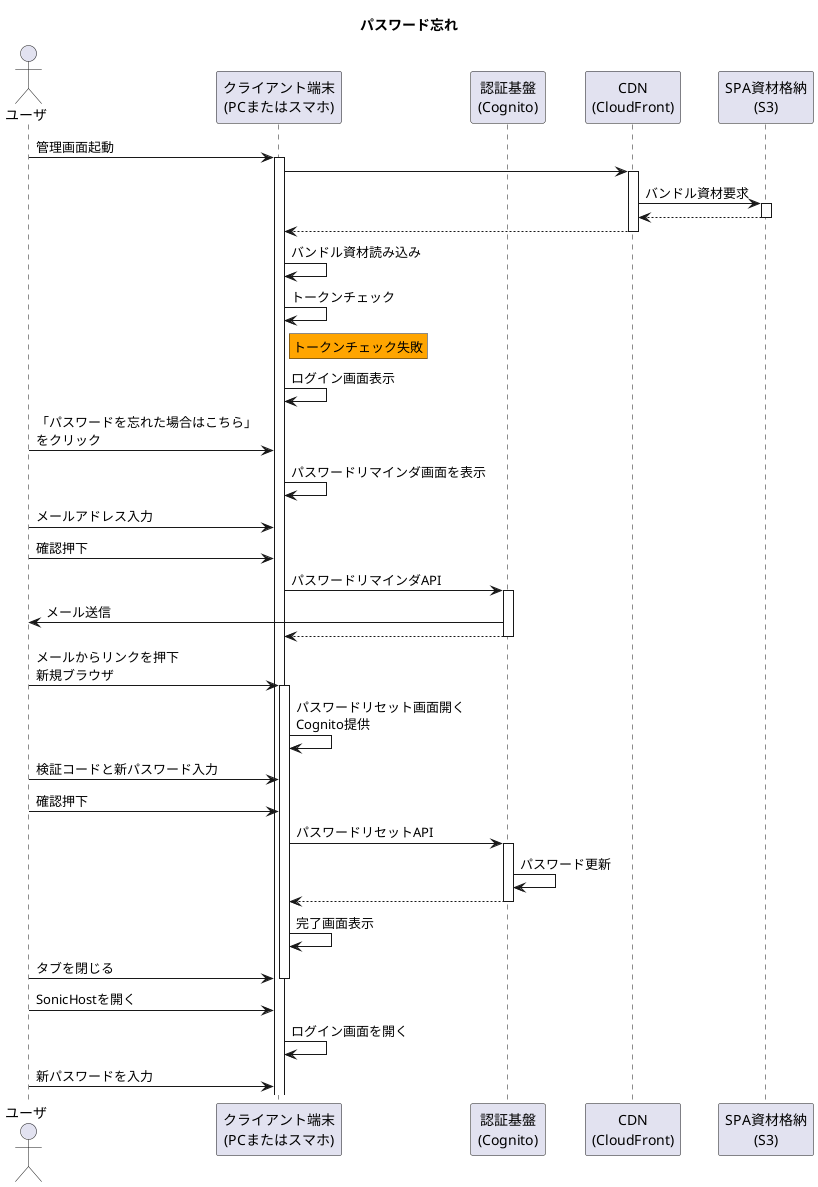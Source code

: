 @startuml パスワード忘れ
title パスワード忘れ


' アクター定義
actor "ユーザ" as user
participant "クライアント端末\n(PCまたはスマホ)" as device
participant "認証基盤\n(Cognito)" as cognito
participant "CDN\n(CloudFront)" as cdn
participant "SPA資材格納\n(S3)" as spa

' 起動
user -> device ++ : 管理画面起動
device -> cdn ++
cdn -> spa ++ : バンドル資材要求
cdn <-- spa --
device <-- cdn --
device ->device : バンドル資材読み込み
device -> device: トークンチェック
' トークンチェック
rnote right of device #Orange
    トークンチェック失敗
end note
device -> device : ログイン画面表示
' パスワードリマインダフロー
user -> device : 「パスワードを忘れた場合はこちら」\nをクリック
device -> device : パスワードリマインダ画面を表示
user -> device : メールアドレス入力
user -> device : 確認押下
device -> cognito ++ : パスワードリマインダAPI
cognito -> user : メール送信
device <-- cognito --
user -> device ++ : メールからリンクを押下\n新規ブラウザ
device -> device : パスワードリセット画面開く\nCognito提供
user -> device : 検証コードと新パスワード入力
user -> device : 確認押下
device -> cognito ++ : パスワードリセットAPI
cognito -> cognito : パスワード更新
device <-- cognito -- 
device -> device : 完了画面表示
user -> device : タブを閉じる
deactivate device

user -> device : SonicHostを開く
device -> device : ログイン画面を開く
user -> device : 新パスワードを入力

@enduml